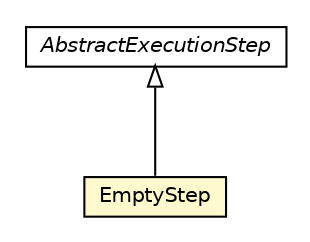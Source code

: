 #!/usr/local/bin/dot
#
# Class diagram 
# Generated by UMLGraph version R5_6-24-gf6e263 (http://www.umlgraph.org/)
#

digraph G {
	edge [fontname="Helvetica",fontsize=10,labelfontname="Helvetica",labelfontsize=10];
	node [fontname="Helvetica",fontsize=10,shape=plaintext];
	nodesep=0.25;
	ranksep=0.5;
	// com.orientechnologies.orient.core.sql.executor.EmptyStep
	c953684 [label=<<table title="com.orientechnologies.orient.core.sql.executor.EmptyStep" border="0" cellborder="1" cellspacing="0" cellpadding="2" port="p" bgcolor="lemonChiffon" href="./EmptyStep.html">
		<tr><td><table border="0" cellspacing="0" cellpadding="1">
<tr><td align="center" balign="center"> EmptyStep </td></tr>
		</table></td></tr>
		</table>>, URL="./EmptyStep.html", fontname="Helvetica", fontcolor="black", fontsize=10.0];
	// com.orientechnologies.orient.core.sql.executor.AbstractExecutionStep
	c953730 [label=<<table title="com.orientechnologies.orient.core.sql.executor.AbstractExecutionStep" border="0" cellborder="1" cellspacing="0" cellpadding="2" port="p" href="./AbstractExecutionStep.html">
		<tr><td><table border="0" cellspacing="0" cellpadding="1">
<tr><td align="center" balign="center"><font face="Helvetica-Oblique"> AbstractExecutionStep </font></td></tr>
		</table></td></tr>
		</table>>, URL="./AbstractExecutionStep.html", fontname="Helvetica", fontcolor="black", fontsize=10.0];
	//com.orientechnologies.orient.core.sql.executor.EmptyStep extends com.orientechnologies.orient.core.sql.executor.AbstractExecutionStep
	c953730:p -> c953684:p [dir=back,arrowtail=empty];
}

